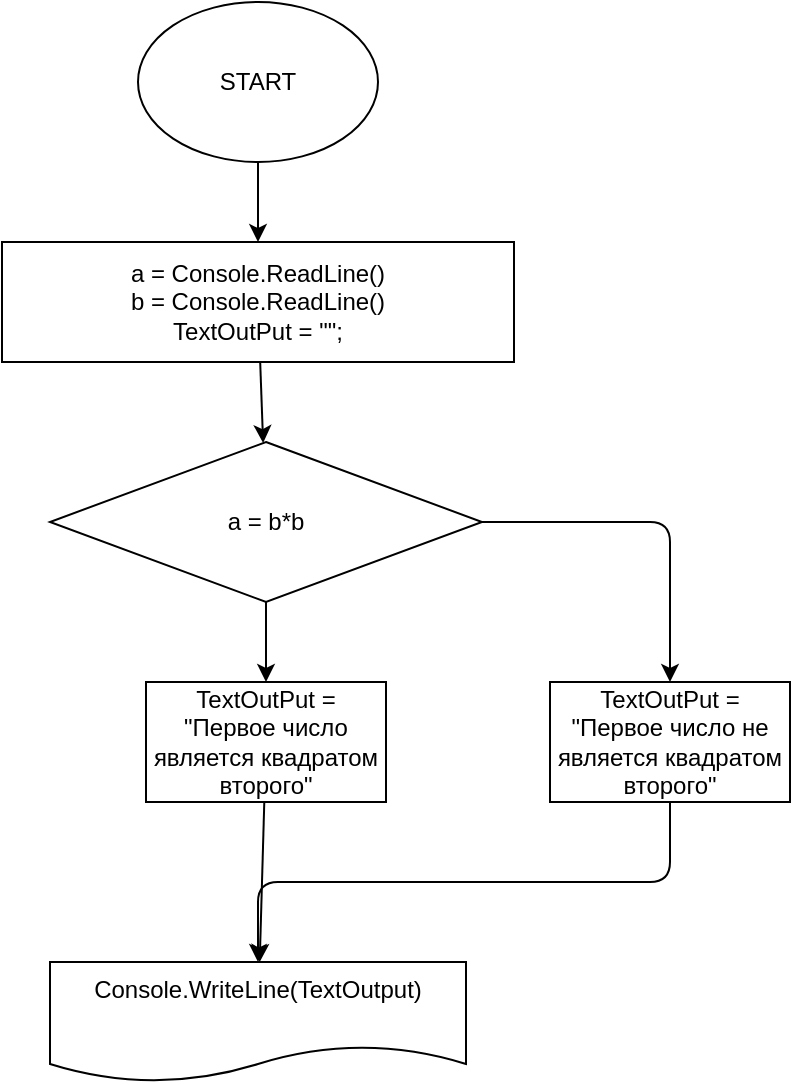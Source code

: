 <mxfile>
    <diagram id="DNOfzpb2PkFFTxXfeI4V" name="Страница 1">
        <mxGraphModel dx="980" dy="636" grid="1" gridSize="10" guides="1" tooltips="1" connect="1" arrows="1" fold="1" page="1" pageScale="1" pageWidth="827" pageHeight="1169" math="0" shadow="0">
            <root>
                <mxCell id="0"/>
                <mxCell id="1" parent="0"/>
                <mxCell id="5" value="" style="edgeStyle=none;html=1;" edge="1" parent="1" source="3" target="4">
                    <mxGeometry relative="1" as="geometry"/>
                </mxCell>
                <mxCell id="3" value="START" style="ellipse;whiteSpace=wrap;html=1;" vertex="1" parent="1">
                    <mxGeometry x="354" y="40" width="120" height="80" as="geometry"/>
                </mxCell>
                <mxCell id="7" value="" style="edgeStyle=none;html=1;" edge="1" parent="1" source="4" target="6">
                    <mxGeometry relative="1" as="geometry"/>
                </mxCell>
                <mxCell id="4" value="a = Console.ReadLine()&lt;br&gt;b = Console.ReadLine()&lt;br&gt;TextOutPut = &quot;&quot;;" style="whiteSpace=wrap;html=1;" vertex="1" parent="1">
                    <mxGeometry x="286" y="160" width="256" height="60" as="geometry"/>
                </mxCell>
                <mxCell id="13" value="" style="edgeStyle=none;html=1;" edge="1" parent="1" source="6" target="12">
                    <mxGeometry relative="1" as="geometry"/>
                </mxCell>
                <mxCell id="15" value="" style="edgeStyle=none;html=1;" edge="1" parent="1" source="6" target="14">
                    <mxGeometry relative="1" as="geometry">
                        <Array as="points">
                            <mxPoint x="570" y="300"/>
                            <mxPoint x="620" y="300"/>
                        </Array>
                    </mxGeometry>
                </mxCell>
                <mxCell id="6" value="a = b*b" style="rhombus;whiteSpace=wrap;html=1;" vertex="1" parent="1">
                    <mxGeometry x="310" y="260" width="216" height="80" as="geometry"/>
                </mxCell>
                <mxCell id="17" value="" style="edgeStyle=none;html=1;" edge="1" parent="1" source="12" target="16">
                    <mxGeometry relative="1" as="geometry"/>
                </mxCell>
                <mxCell id="12" value="TextOutPut = &quot;Первое число является квадратом второго&quot;" style="whiteSpace=wrap;html=1;" vertex="1" parent="1">
                    <mxGeometry x="358" y="380" width="120" height="60" as="geometry"/>
                </mxCell>
                <mxCell id="18" style="edgeStyle=none;html=1;entryX=0.5;entryY=0;entryDx=0;entryDy=0;" edge="1" parent="1" source="14" target="16">
                    <mxGeometry relative="1" as="geometry">
                        <Array as="points">
                            <mxPoint x="620" y="480"/>
                            <mxPoint x="414" y="480"/>
                        </Array>
                    </mxGeometry>
                </mxCell>
                <mxCell id="14" value="TextOutPut = &quot;Первое число не является квадратом второго&quot;" style="whiteSpace=wrap;html=1;" vertex="1" parent="1">
                    <mxGeometry x="560" y="380" width="120" height="60" as="geometry"/>
                </mxCell>
                <mxCell id="16" value="&lt;span&gt;Console.WriteLine(TextOutput)&lt;br&gt;&lt;br&gt;&lt;/span&gt;" style="shape=document;whiteSpace=wrap;html=1;boundedLbl=1;" vertex="1" parent="1">
                    <mxGeometry x="310" y="520" width="208" height="60" as="geometry"/>
                </mxCell>
            </root>
        </mxGraphModel>
    </diagram>
</mxfile>